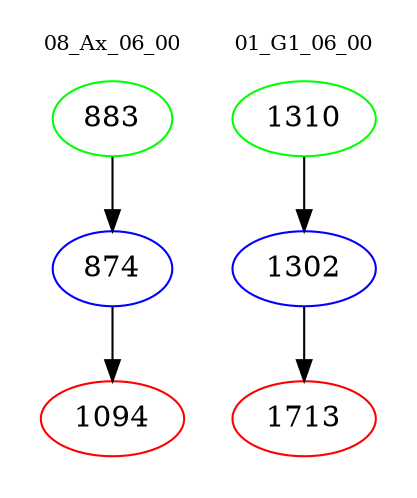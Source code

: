 digraph{
subgraph cluster_0 {
color = white
label = "08_Ax_06_00";
fontsize=10;
T0_883 [label="883", color="green"]
T0_883 -> T0_874 [color="black"]
T0_874 [label="874", color="blue"]
T0_874 -> T0_1094 [color="black"]
T0_1094 [label="1094", color="red"]
}
subgraph cluster_1 {
color = white
label = "01_G1_06_00";
fontsize=10;
T1_1310 [label="1310", color="green"]
T1_1310 -> T1_1302 [color="black"]
T1_1302 [label="1302", color="blue"]
T1_1302 -> T1_1713 [color="black"]
T1_1713 [label="1713", color="red"]
}
}
